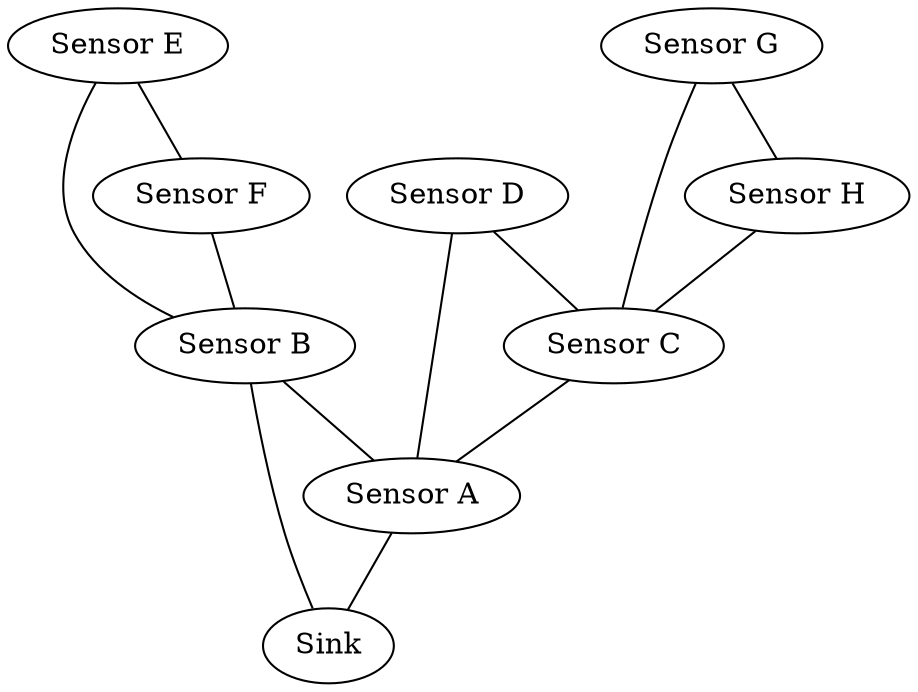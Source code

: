 graph bottle {

    nodeA[label = "Sensor A"];
    nodeB[label = "Sensor B"];
    nodeC[label = "Sensor C"];
    nodeD[label = "Sensor D"];
    nodeE[label = "Sensor E"];
    nodeF[label = "Sensor F"];
    nodeG[label = "Sensor G"];
    nodeH[label = "Sensor H"];
    sink[label = "Sink"];

    nodeA -- sink [len=1, ];
    nodeB -- sink [len=3, ];
    nodeB -- nodeA [len=2,];
    nodeC -- nodeA [len=2,];
    nodeD -- nodeA [len=5,];
    nodeD -- nodeC [len=2,]; 
    nodeE -- nodeB [len=2,]; 
    nodeE -- nodeF [len=2,];
    nodeF -- nodeB [len=2,]; 
    nodeG -- nodeC [len=3,];
    nodeG -- nodeH [len=2,];
    nodeH -- nodeC [len=2,];

}

